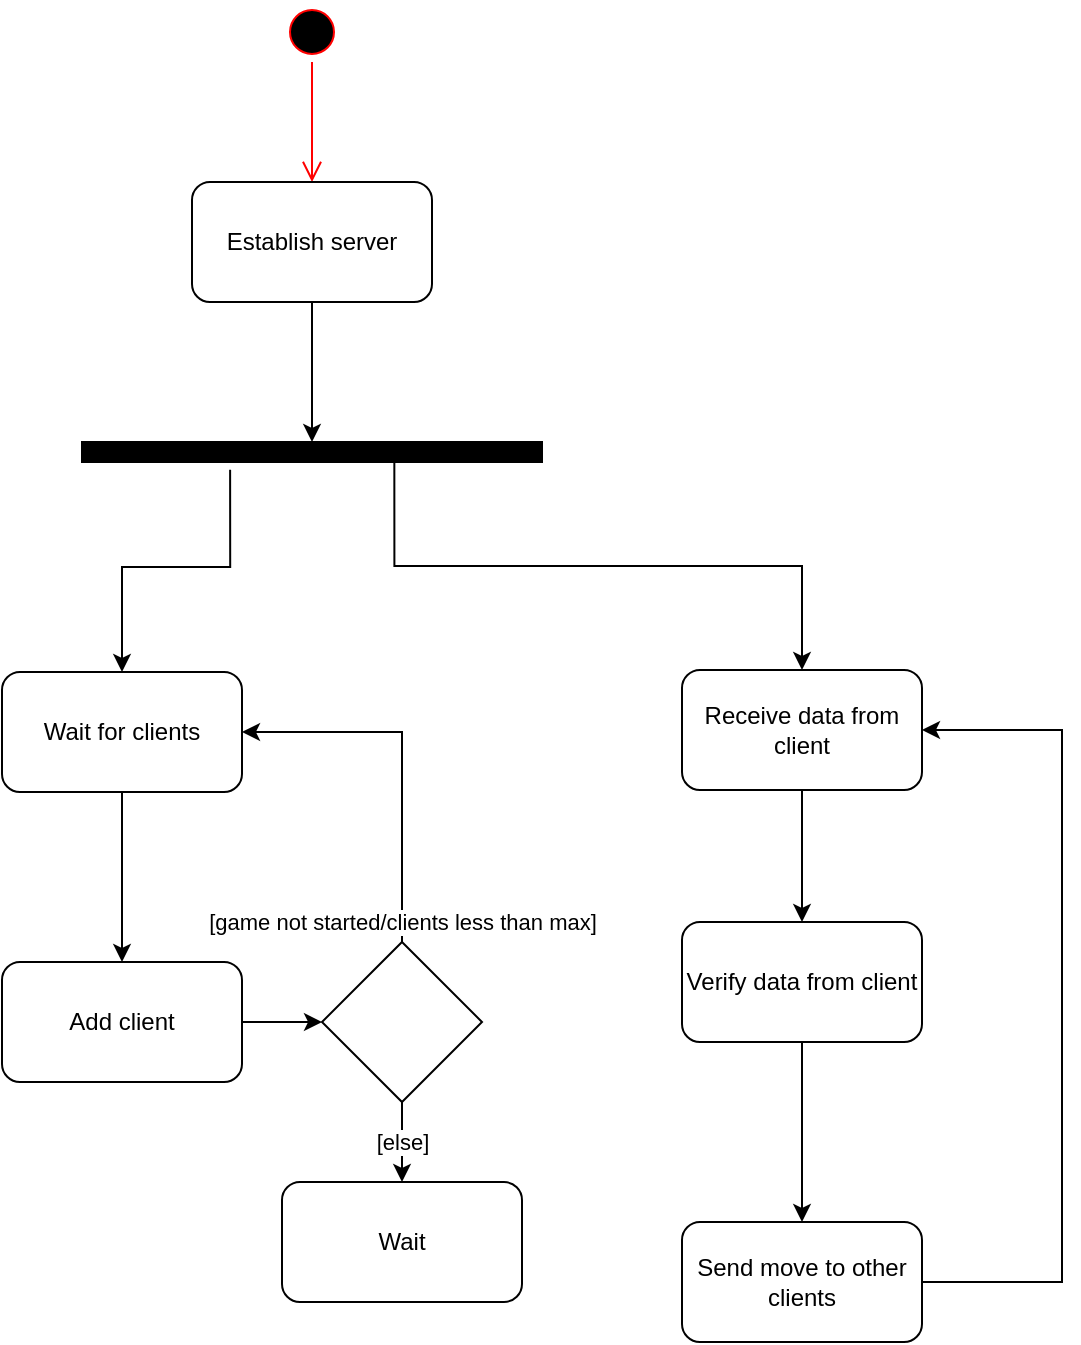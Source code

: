 <mxfile version="16.0.2" type="device"><diagram id="bynlNpIk-XJMUshhURtH" name="Page-1"><mxGraphModel dx="958" dy="757" grid="1" gridSize="10" guides="1" tooltips="1" connect="1" arrows="1" fold="1" page="1" pageScale="1" pageWidth="827" pageHeight="1169" math="0" shadow="0"><root><mxCell id="0"/><mxCell id="1" parent="0"/><mxCell id="RTdJzdZ9viVQuz7OKVJL-1" value="" style="ellipse;html=1;shape=startState;fillColor=#000000;strokeColor=#ff0000;" vertex="1" parent="1"><mxGeometry x="170" y="220" width="30" height="30" as="geometry"/></mxCell><mxCell id="RTdJzdZ9viVQuz7OKVJL-2" value="" style="edgeStyle=orthogonalEdgeStyle;html=1;verticalAlign=bottom;endArrow=open;endSize=8;strokeColor=#ff0000;rounded=0;" edge="1" source="RTdJzdZ9viVQuz7OKVJL-1" parent="1"><mxGeometry relative="1" as="geometry"><mxPoint x="185" y="310" as="targetPoint"/></mxGeometry></mxCell><mxCell id="RTdJzdZ9viVQuz7OKVJL-5" style="edgeStyle=orthogonalEdgeStyle;rounded=0;orthogonalLoop=1;jettySize=auto;html=1;entryX=0.5;entryY=0;entryDx=0;entryDy=0;" edge="1" parent="1" source="RTdJzdZ9viVQuz7OKVJL-3" target="RTdJzdZ9viVQuz7OKVJL-6"><mxGeometry relative="1" as="geometry"><mxPoint x="120" y="440.027" as="targetPoint"/></mxGeometry></mxCell><mxCell id="RTdJzdZ9viVQuz7OKVJL-3" value="Establish server" style="rounded=1;whiteSpace=wrap;html=1;" vertex="1" parent="1"><mxGeometry x="125" y="310" width="120" height="60" as="geometry"/></mxCell><mxCell id="RTdJzdZ9viVQuz7OKVJL-9" style="edgeStyle=orthogonalEdgeStyle;rounded=0;orthogonalLoop=1;jettySize=auto;html=1;exitX=0.322;exitY=1.386;exitDx=0;exitDy=0;exitPerimeter=0;" edge="1" parent="1" source="RTdJzdZ9viVQuz7OKVJL-6" target="RTdJzdZ9viVQuz7OKVJL-7"><mxGeometry relative="1" as="geometry"/></mxCell><mxCell id="RTdJzdZ9viVQuz7OKVJL-10" style="edgeStyle=orthogonalEdgeStyle;rounded=0;orthogonalLoop=1;jettySize=auto;html=1;exitX=0.679;exitY=1.008;exitDx=0;exitDy=0;exitPerimeter=0;" edge="1" parent="1" source="RTdJzdZ9viVQuz7OKVJL-6" target="RTdJzdZ9viVQuz7OKVJL-8"><mxGeometry relative="1" as="geometry"/></mxCell><mxCell id="RTdJzdZ9viVQuz7OKVJL-6" value="" style="rounded=0;whiteSpace=wrap;html=1;strokeWidth=1;fillColor=#000000;" vertex="1" parent="1"><mxGeometry x="70" y="440" width="230" height="10" as="geometry"/></mxCell><mxCell id="RTdJzdZ9viVQuz7OKVJL-12" style="edgeStyle=orthogonalEdgeStyle;rounded=0;orthogonalLoop=1;jettySize=auto;html=1;" edge="1" parent="1" source="RTdJzdZ9viVQuz7OKVJL-7" target="RTdJzdZ9viVQuz7OKVJL-11"><mxGeometry relative="1" as="geometry"/></mxCell><mxCell id="RTdJzdZ9viVQuz7OKVJL-7" value="Wait for clients" style="rounded=1;whiteSpace=wrap;html=1;" vertex="1" parent="1"><mxGeometry x="30" y="555" width="120" height="60" as="geometry"/></mxCell><mxCell id="RTdJzdZ9viVQuz7OKVJL-21" style="edgeStyle=orthogonalEdgeStyle;rounded=0;orthogonalLoop=1;jettySize=auto;html=1;" edge="1" parent="1" source="RTdJzdZ9viVQuz7OKVJL-8" target="RTdJzdZ9viVQuz7OKVJL-23"><mxGeometry relative="1" as="geometry"><mxPoint x="540.0" y="660.0" as="targetPoint"/></mxGeometry></mxCell><mxCell id="RTdJzdZ9viVQuz7OKVJL-8" value="Receive data from client" style="rounded=1;whiteSpace=wrap;html=1;" vertex="1" parent="1"><mxGeometry x="370" y="554" width="120" height="60" as="geometry"/></mxCell><mxCell id="RTdJzdZ9viVQuz7OKVJL-15" style="edgeStyle=orthogonalEdgeStyle;rounded=0;orthogonalLoop=1;jettySize=auto;html=1;entryX=0;entryY=0.5;entryDx=0;entryDy=0;" edge="1" parent="1" source="RTdJzdZ9viVQuz7OKVJL-11" target="RTdJzdZ9viVQuz7OKVJL-13"><mxGeometry relative="1" as="geometry"/></mxCell><mxCell id="RTdJzdZ9viVQuz7OKVJL-11" value="Add client" style="rounded=1;whiteSpace=wrap;html=1;strokeWidth=1;fillColor=#FFFFFF;" vertex="1" parent="1"><mxGeometry x="30" y="700" width="120" height="60" as="geometry"/></mxCell><mxCell id="RTdJzdZ9viVQuz7OKVJL-16" value="[game not started/clients less than max]" style="edgeStyle=orthogonalEdgeStyle;rounded=0;orthogonalLoop=1;jettySize=auto;html=1;entryX=1;entryY=0.5;entryDx=0;entryDy=0;" edge="1" parent="1" source="RTdJzdZ9viVQuz7OKVJL-13" target="RTdJzdZ9viVQuz7OKVJL-7"><mxGeometry x="-0.892" relative="1" as="geometry"><Array as="points"><mxPoint x="230" y="585"/></Array><mxPoint as="offset"/></mxGeometry></mxCell><mxCell id="RTdJzdZ9viVQuz7OKVJL-17" value="[else]" style="edgeStyle=orthogonalEdgeStyle;rounded=0;orthogonalLoop=1;jettySize=auto;html=1;entryX=0.5;entryY=0;entryDx=0;entryDy=0;" edge="1" parent="1" source="RTdJzdZ9viVQuz7OKVJL-13" target="RTdJzdZ9viVQuz7OKVJL-14"><mxGeometry relative="1" as="geometry"/></mxCell><mxCell id="RTdJzdZ9viVQuz7OKVJL-13" value="" style="rhombus;whiteSpace=wrap;html=1;strokeWidth=1;fillColor=#FFFFFF;" vertex="1" parent="1"><mxGeometry x="190" y="690" width="80" height="80" as="geometry"/></mxCell><mxCell id="RTdJzdZ9viVQuz7OKVJL-14" value="Wait" style="rounded=1;whiteSpace=wrap;html=1;strokeWidth=1;fillColor=#FFFFFF;" vertex="1" parent="1"><mxGeometry x="170" y="810" width="120" height="60" as="geometry"/></mxCell><mxCell id="RTdJzdZ9viVQuz7OKVJL-27" style="edgeStyle=orthogonalEdgeStyle;rounded=0;orthogonalLoop=1;jettySize=auto;html=1;entryX=0.5;entryY=0;entryDx=0;entryDy=0;" edge="1" parent="1" source="RTdJzdZ9viVQuz7OKVJL-23" target="RTdJzdZ9viVQuz7OKVJL-26"><mxGeometry relative="1" as="geometry"/></mxCell><mxCell id="RTdJzdZ9viVQuz7OKVJL-23" value="Verify data from client" style="rounded=1;whiteSpace=wrap;html=1;strokeWidth=1;fillColor=#FFFFFF;" vertex="1" parent="1"><mxGeometry x="370" y="680" width="120" height="60" as="geometry"/></mxCell><mxCell id="RTdJzdZ9viVQuz7OKVJL-29" style="edgeStyle=orthogonalEdgeStyle;rounded=0;orthogonalLoop=1;jettySize=auto;html=1;entryX=1;entryY=0.5;entryDx=0;entryDy=0;" edge="1" parent="1" source="RTdJzdZ9viVQuz7OKVJL-26" target="RTdJzdZ9viVQuz7OKVJL-8"><mxGeometry relative="1" as="geometry"><Array as="points"><mxPoint x="560" y="860"/><mxPoint x="560" y="584"/></Array></mxGeometry></mxCell><mxCell id="RTdJzdZ9viVQuz7OKVJL-26" value="Send move to other clients" style="rounded=1;whiteSpace=wrap;html=1;strokeWidth=1;fillColor=#FFFFFF;" vertex="1" parent="1"><mxGeometry x="370" y="830" width="120" height="60" as="geometry"/></mxCell></root></mxGraphModel></diagram></mxfile>